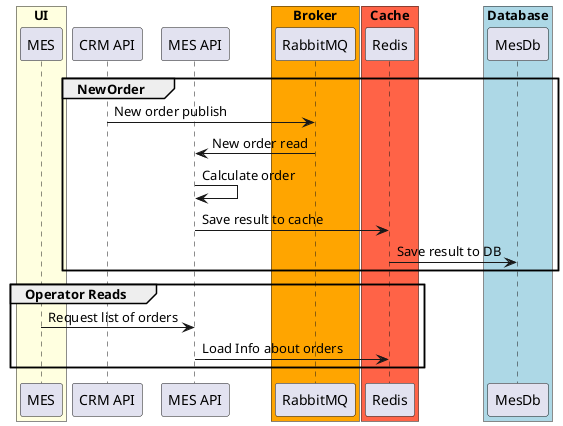 @startuml
box "UI" #LightYellow
participant MES as MES
end box

participant "CRM API"  as CRMAPI
participant "MES API"  as MESAPI

box "Broker" #Orange
participant RabbitMQ as RabbitMQ
end box

box "Cache" #Tomato
participant Redis  as Redis
end box
box "Database" #LightBlue
participant MesDb  as MesDB
end box

group NewOrder
  CRMAPI -> RabbitMQ: New order publish
  RabbitMQ -> MESAPI: New order read
  MESAPI -> MESAPI: Calculate order
  MESAPI -> Redis: Save result to cache
  Redis -> MesDB: Save result to DB
end

group Operator Reads
  MES -> MESAPI: Request list of orders
  MESAPI -> Redis: Load Info about orders
end

@enduml
